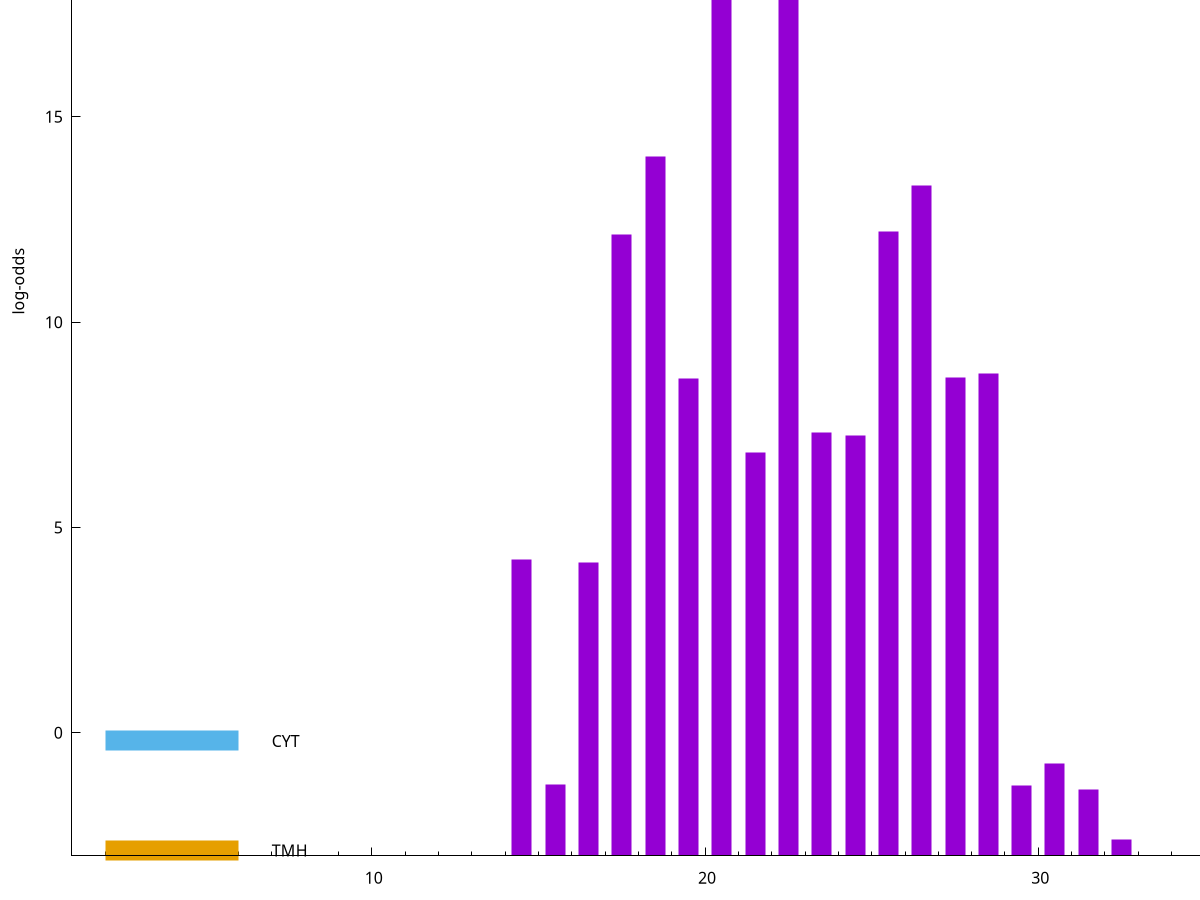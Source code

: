 set title "LipoP predictions for SRR3996242.gff"
set size 2., 1.4
set xrange [1:70] 
set mxtics 10
set yrange [-3:25]
set y2range [0:28]
set ylabel "log-odds"
set term postscript eps color solid "Helvetica" 30
set output "SRR3996242.gff8.eps"
set arrow from 2,23.0642 to 6,23.0642 nohead lt 1 lw 20
set label "SpI" at 7,23.0642
set arrow from 2,-0.200913 to 6,-0.200913 nohead lt 3 lw 20
set label "CYT" at 7,-0.200913
set arrow from 2,-2.86585 to 6,-2.86585 nohead lt 4 lw 20
set label "TMH" at 7,-2.86585
set arrow from 2,23.0642 to 6,23.0642 nohead lt 1 lw 20
set label "SpI" at 7,23.0642
# NOTE: The scores below are the log-odds scores with the threshold
# NOTE: subtracted (a hack to make gnuplot make the histogram all
# NOTE: look nice).
plot "-" axes x1y2 title "" with impulses lt 1 lw 20
22.500000 25.973100
20.500000 21.926700
18.500000 17.028200
26.500000 16.320600
25.500000 15.211600
17.500000 15.129000
28.500000 11.757930
27.500000 11.663740
19.500000 11.618240
23.500000 10.308430
24.500000 10.229110
21.500000 9.832410
14.500000 7.225870
16.500000 7.146900
30.500000 2.255032
15.500000 1.747270
29.500000 1.715000
31.500000 1.629690
32.500000 0.389260
e
exit
